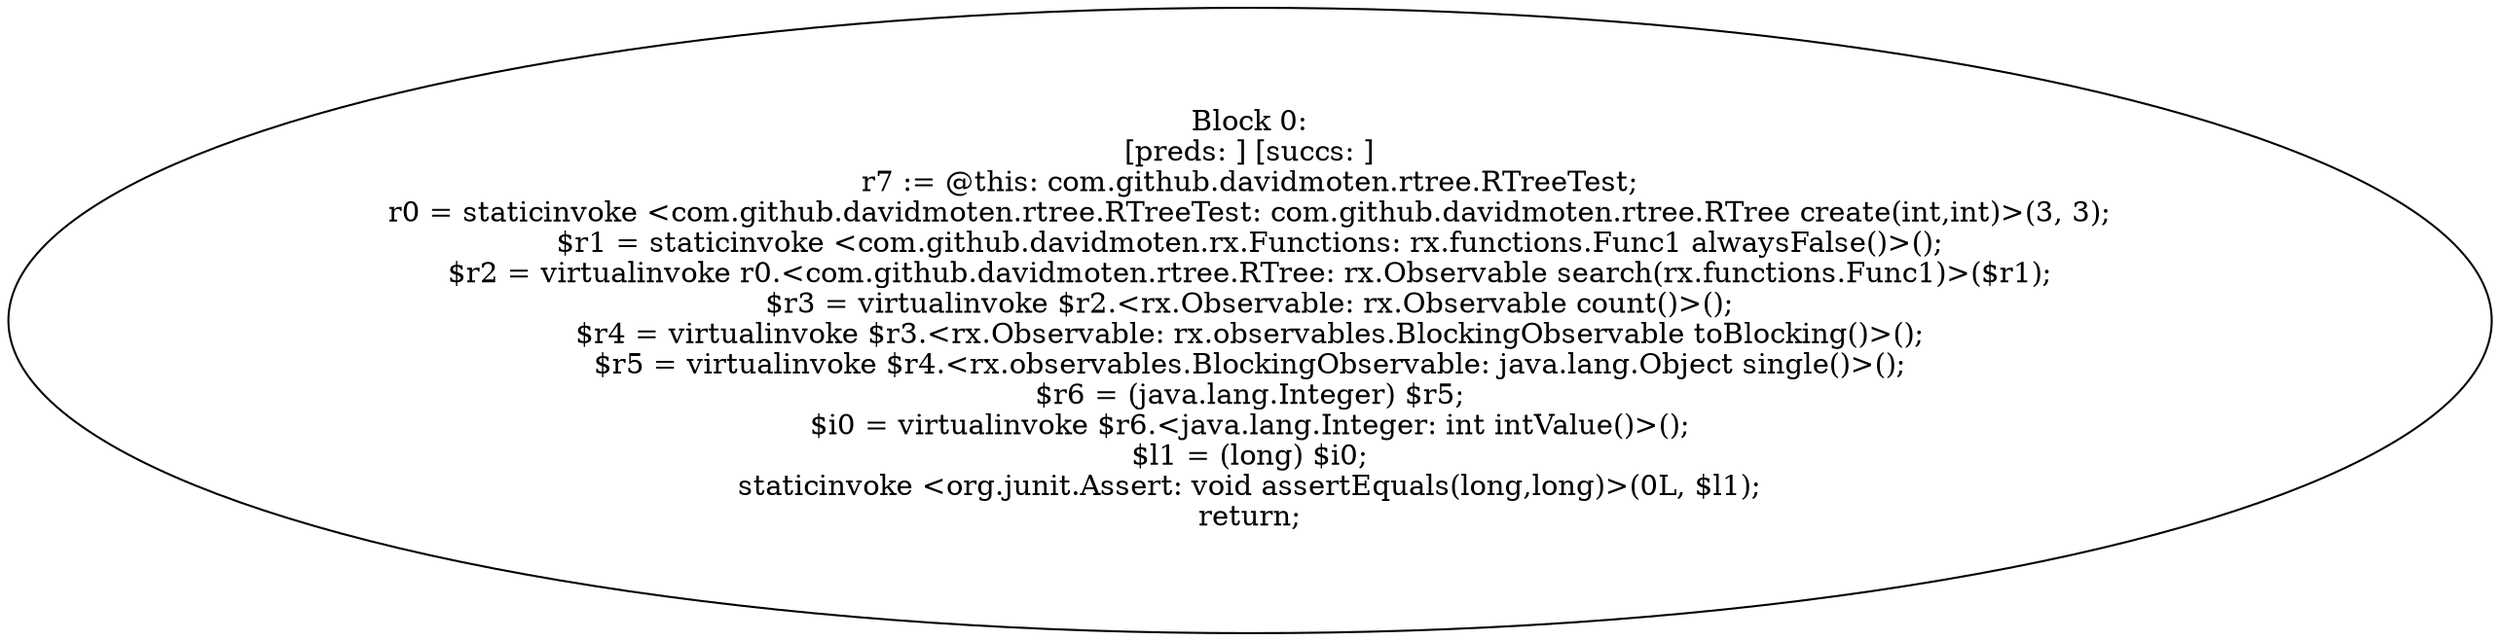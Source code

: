 digraph "unitGraph" {
    "Block 0:
[preds: ] [succs: ]
r7 := @this: com.github.davidmoten.rtree.RTreeTest;
r0 = staticinvoke <com.github.davidmoten.rtree.RTreeTest: com.github.davidmoten.rtree.RTree create(int,int)>(3, 3);
$r1 = staticinvoke <com.github.davidmoten.rx.Functions: rx.functions.Func1 alwaysFalse()>();
$r2 = virtualinvoke r0.<com.github.davidmoten.rtree.RTree: rx.Observable search(rx.functions.Func1)>($r1);
$r3 = virtualinvoke $r2.<rx.Observable: rx.Observable count()>();
$r4 = virtualinvoke $r3.<rx.Observable: rx.observables.BlockingObservable toBlocking()>();
$r5 = virtualinvoke $r4.<rx.observables.BlockingObservable: java.lang.Object single()>();
$r6 = (java.lang.Integer) $r5;
$i0 = virtualinvoke $r6.<java.lang.Integer: int intValue()>();
$l1 = (long) $i0;
staticinvoke <org.junit.Assert: void assertEquals(long,long)>(0L, $l1);
return;
"
}
